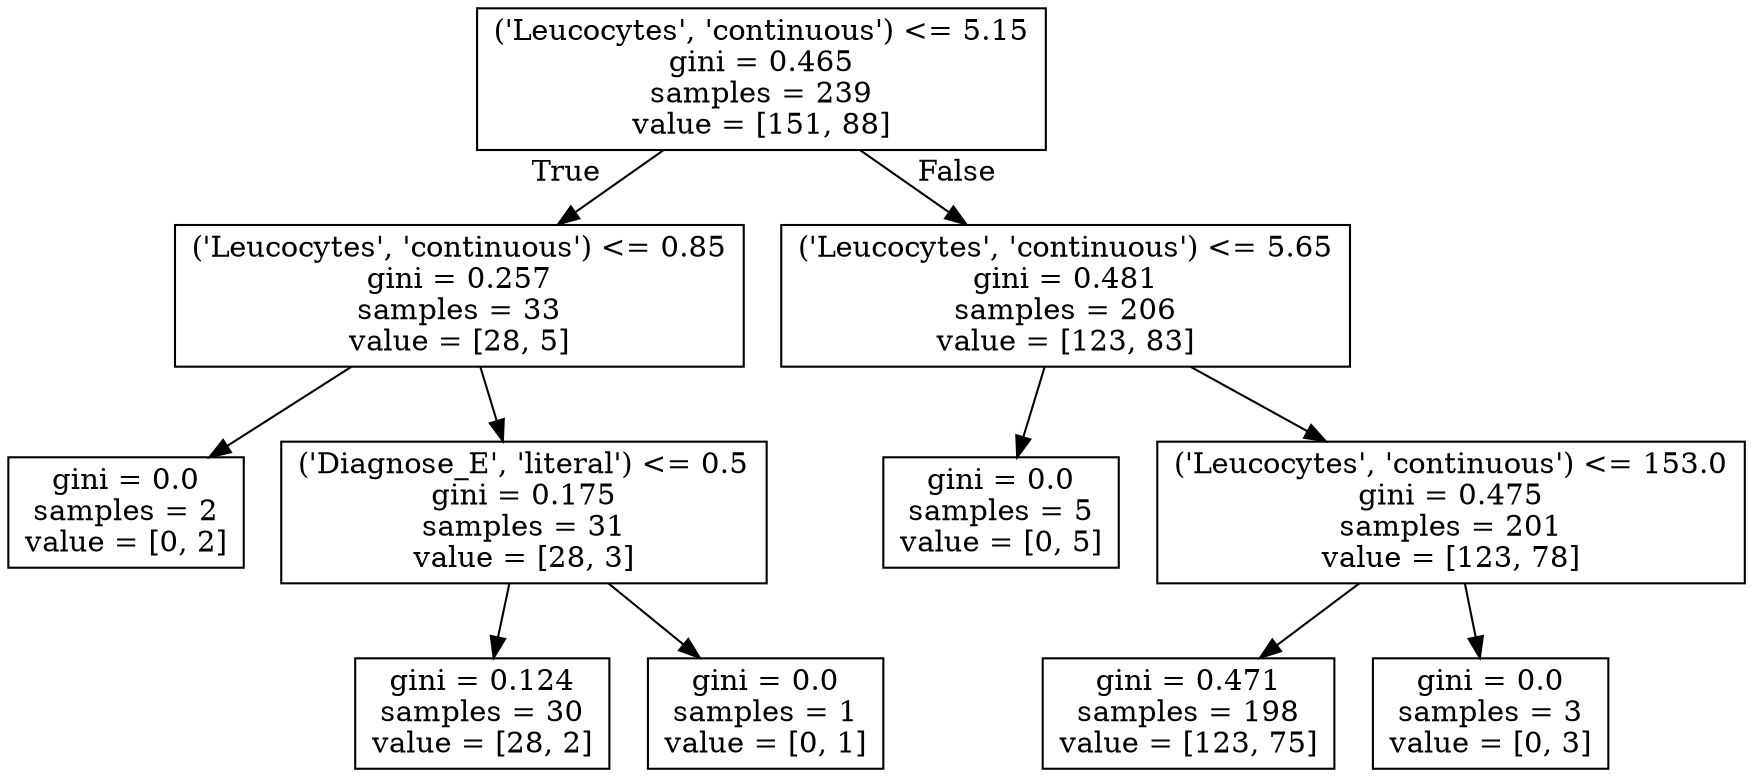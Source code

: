 digraph Tree {
node [shape=box] ;
0 [label="('Leucocytes', 'continuous') <= 5.15\ngini = 0.465\nsamples = 239\nvalue = [151, 88]"] ;
1 [label="('Leucocytes', 'continuous') <= 0.85\ngini = 0.257\nsamples = 33\nvalue = [28, 5]"] ;
0 -> 1 [labeldistance=2.5, labelangle=45, headlabel="True"] ;
2 [label="gini = 0.0\nsamples = 2\nvalue = [0, 2]"] ;
1 -> 2 ;
3 [label="('Diagnose_E', 'literal') <= 0.5\ngini = 0.175\nsamples = 31\nvalue = [28, 3]"] ;
1 -> 3 ;
4 [label="gini = 0.124\nsamples = 30\nvalue = [28, 2]"] ;
3 -> 4 ;
5 [label="gini = 0.0\nsamples = 1\nvalue = [0, 1]"] ;
3 -> 5 ;
6 [label="('Leucocytes', 'continuous') <= 5.65\ngini = 0.481\nsamples = 206\nvalue = [123, 83]"] ;
0 -> 6 [labeldistance=2.5, labelangle=-45, headlabel="False"] ;
7 [label="gini = 0.0\nsamples = 5\nvalue = [0, 5]"] ;
6 -> 7 ;
8 [label="('Leucocytes', 'continuous') <= 153.0\ngini = 0.475\nsamples = 201\nvalue = [123, 78]"] ;
6 -> 8 ;
9 [label="gini = 0.471\nsamples = 198\nvalue = [123, 75]"] ;
8 -> 9 ;
10 [label="gini = 0.0\nsamples = 3\nvalue = [0, 3]"] ;
8 -> 10 ;
}